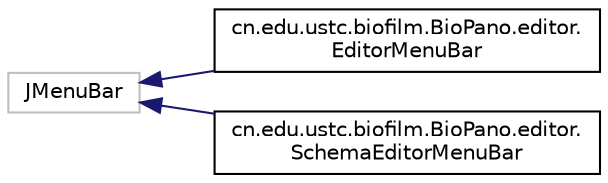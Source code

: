 digraph "Graphical Class Hierarchy"
{
  edge [fontname="Helvetica",fontsize="10",labelfontname="Helvetica",labelfontsize="10"];
  node [fontname="Helvetica",fontsize="10",shape=record];
  rankdir="LR";
  Node1 [label="JMenuBar",height=0.2,width=0.4,color="grey75", fillcolor="white", style="filled"];
  Node1 -> Node2 [dir="back",color="midnightblue",fontsize="10",style="solid",fontname="Helvetica"];
  Node2 [label="cn.edu.ustc.biofilm.BioPano.editor.\lEditorMenuBar",height=0.2,width=0.4,color="black", fillcolor="white", style="filled",URL="$classcn_1_1edu_1_1ustc_1_1biofilm_1_1_bio_pano_1_1editor_1_1_editor_menu_bar.html"];
  Node1 -> Node3 [dir="back",color="midnightblue",fontsize="10",style="solid",fontname="Helvetica"];
  Node3 [label="cn.edu.ustc.biofilm.BioPano.editor.\lSchemaEditorMenuBar",height=0.2,width=0.4,color="black", fillcolor="white", style="filled",URL="$classcn_1_1edu_1_1ustc_1_1biofilm_1_1_bio_pano_1_1editor_1_1_schema_editor_menu_bar.html"];
}
